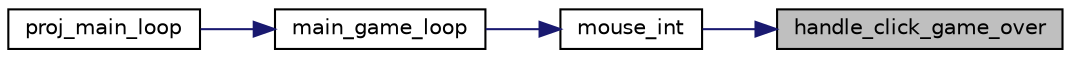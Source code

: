 digraph "handle_click_game_over"
{
 // LATEX_PDF_SIZE
  edge [fontname="Helvetica",fontsize="10",labelfontname="Helvetica",labelfontsize="10"];
  node [fontname="Helvetica",fontsize="10",shape=record];
  rankdir="RL";
  Node1 [label="handle_click_game_over",height=0.2,width=0.4,color="black", fillcolor="grey75", style="filled", fontcolor="black",tooltip="Handles and sets the correct gamestate based on where the user clicked."];
  Node1 -> Node2 [dir="back",color="midnightblue",fontsize="10",style="solid",fontname="Helvetica"];
  Node2 [label="mouse_int",height=0.2,width=0.4,color="black", fillcolor="white", style="filled",URL="$manager_8c.html#ae4c896cac6d43efb2e8384558e2a8389",tooltip="Handles the mouse interrupts. Appropriately handles the mouse interrupts depending on the gamestate."];
  Node2 -> Node3 [dir="back",color="midnightblue",fontsize="10",style="solid",fontname="Helvetica"];
  Node3 [label="main_game_loop",height=0.2,width=0.4,color="black", fillcolor="white", style="filled",URL="$manager_8c.html#abfa3e0325d0e3c711d629d90574a80fc",tooltip="Function that handles the main game loop. This function handles the interrupts appropriately."];
  Node3 -> Node4 [dir="back",color="midnightblue",fontsize="10",style="solid",fontname="Helvetica"];
  Node4 [label="proj_main_loop",height=0.2,width=0.4,color="black", fillcolor="white", style="filled",URL="$proj_8c.html#ad290208c74ef25eb347d1d96a390cd66",tooltip=" "];
}

